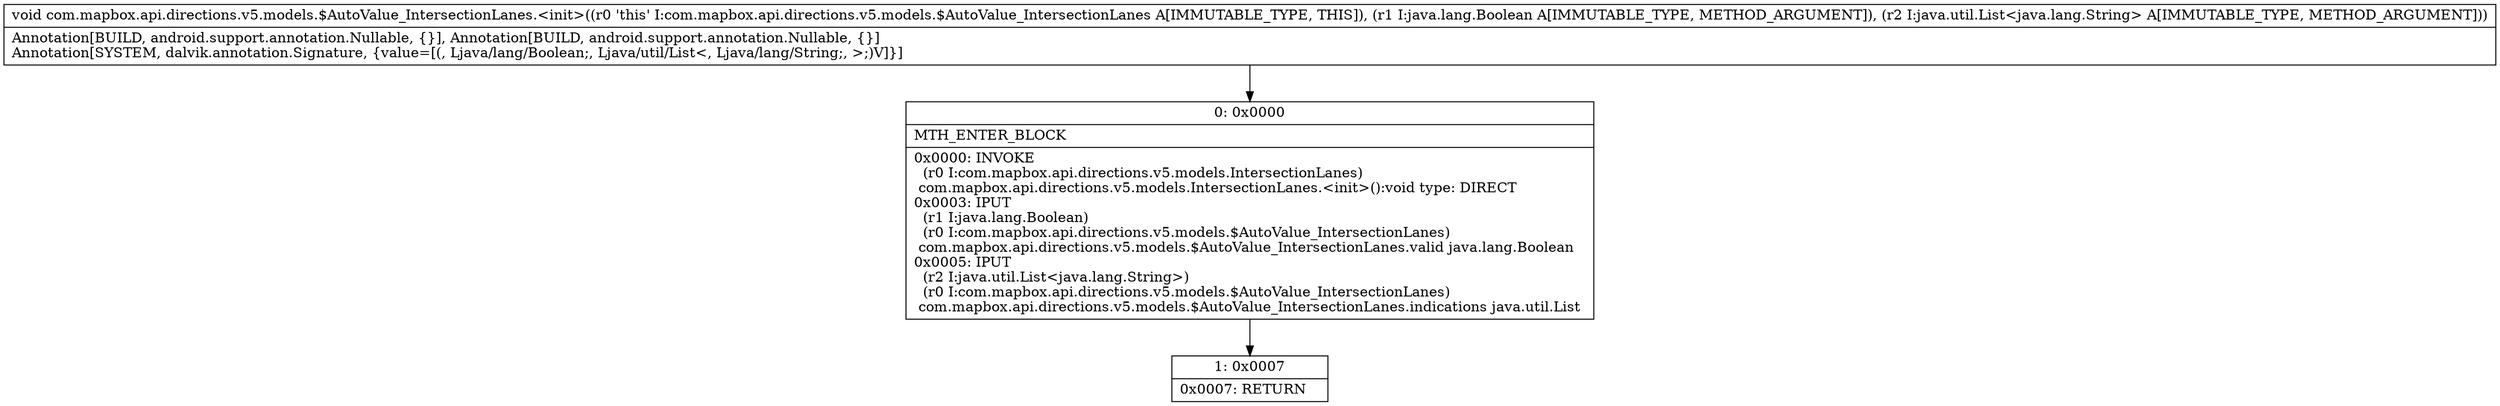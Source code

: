 digraph "CFG forcom.mapbox.api.directions.v5.models.$AutoValue_IntersectionLanes.\<init\>(Ljava\/lang\/Boolean;Ljava\/util\/List;)V" {
Node_0 [shape=record,label="{0\:\ 0x0000|MTH_ENTER_BLOCK\l|0x0000: INVOKE  \l  (r0 I:com.mapbox.api.directions.v5.models.IntersectionLanes)\l com.mapbox.api.directions.v5.models.IntersectionLanes.\<init\>():void type: DIRECT \l0x0003: IPUT  \l  (r1 I:java.lang.Boolean)\l  (r0 I:com.mapbox.api.directions.v5.models.$AutoValue_IntersectionLanes)\l com.mapbox.api.directions.v5.models.$AutoValue_IntersectionLanes.valid java.lang.Boolean \l0x0005: IPUT  \l  (r2 I:java.util.List\<java.lang.String\>)\l  (r0 I:com.mapbox.api.directions.v5.models.$AutoValue_IntersectionLanes)\l com.mapbox.api.directions.v5.models.$AutoValue_IntersectionLanes.indications java.util.List \l}"];
Node_1 [shape=record,label="{1\:\ 0x0007|0x0007: RETURN   \l}"];
MethodNode[shape=record,label="{void com.mapbox.api.directions.v5.models.$AutoValue_IntersectionLanes.\<init\>((r0 'this' I:com.mapbox.api.directions.v5.models.$AutoValue_IntersectionLanes A[IMMUTABLE_TYPE, THIS]), (r1 I:java.lang.Boolean A[IMMUTABLE_TYPE, METHOD_ARGUMENT]), (r2 I:java.util.List\<java.lang.String\> A[IMMUTABLE_TYPE, METHOD_ARGUMENT]))  | Annotation[BUILD, android.support.annotation.Nullable, \{\}], Annotation[BUILD, android.support.annotation.Nullable, \{\}]\lAnnotation[SYSTEM, dalvik.annotation.Signature, \{value=[(, Ljava\/lang\/Boolean;, Ljava\/util\/List\<, Ljava\/lang\/String;, \>;)V]\}]\l}"];
MethodNode -> Node_0;
Node_0 -> Node_1;
}

